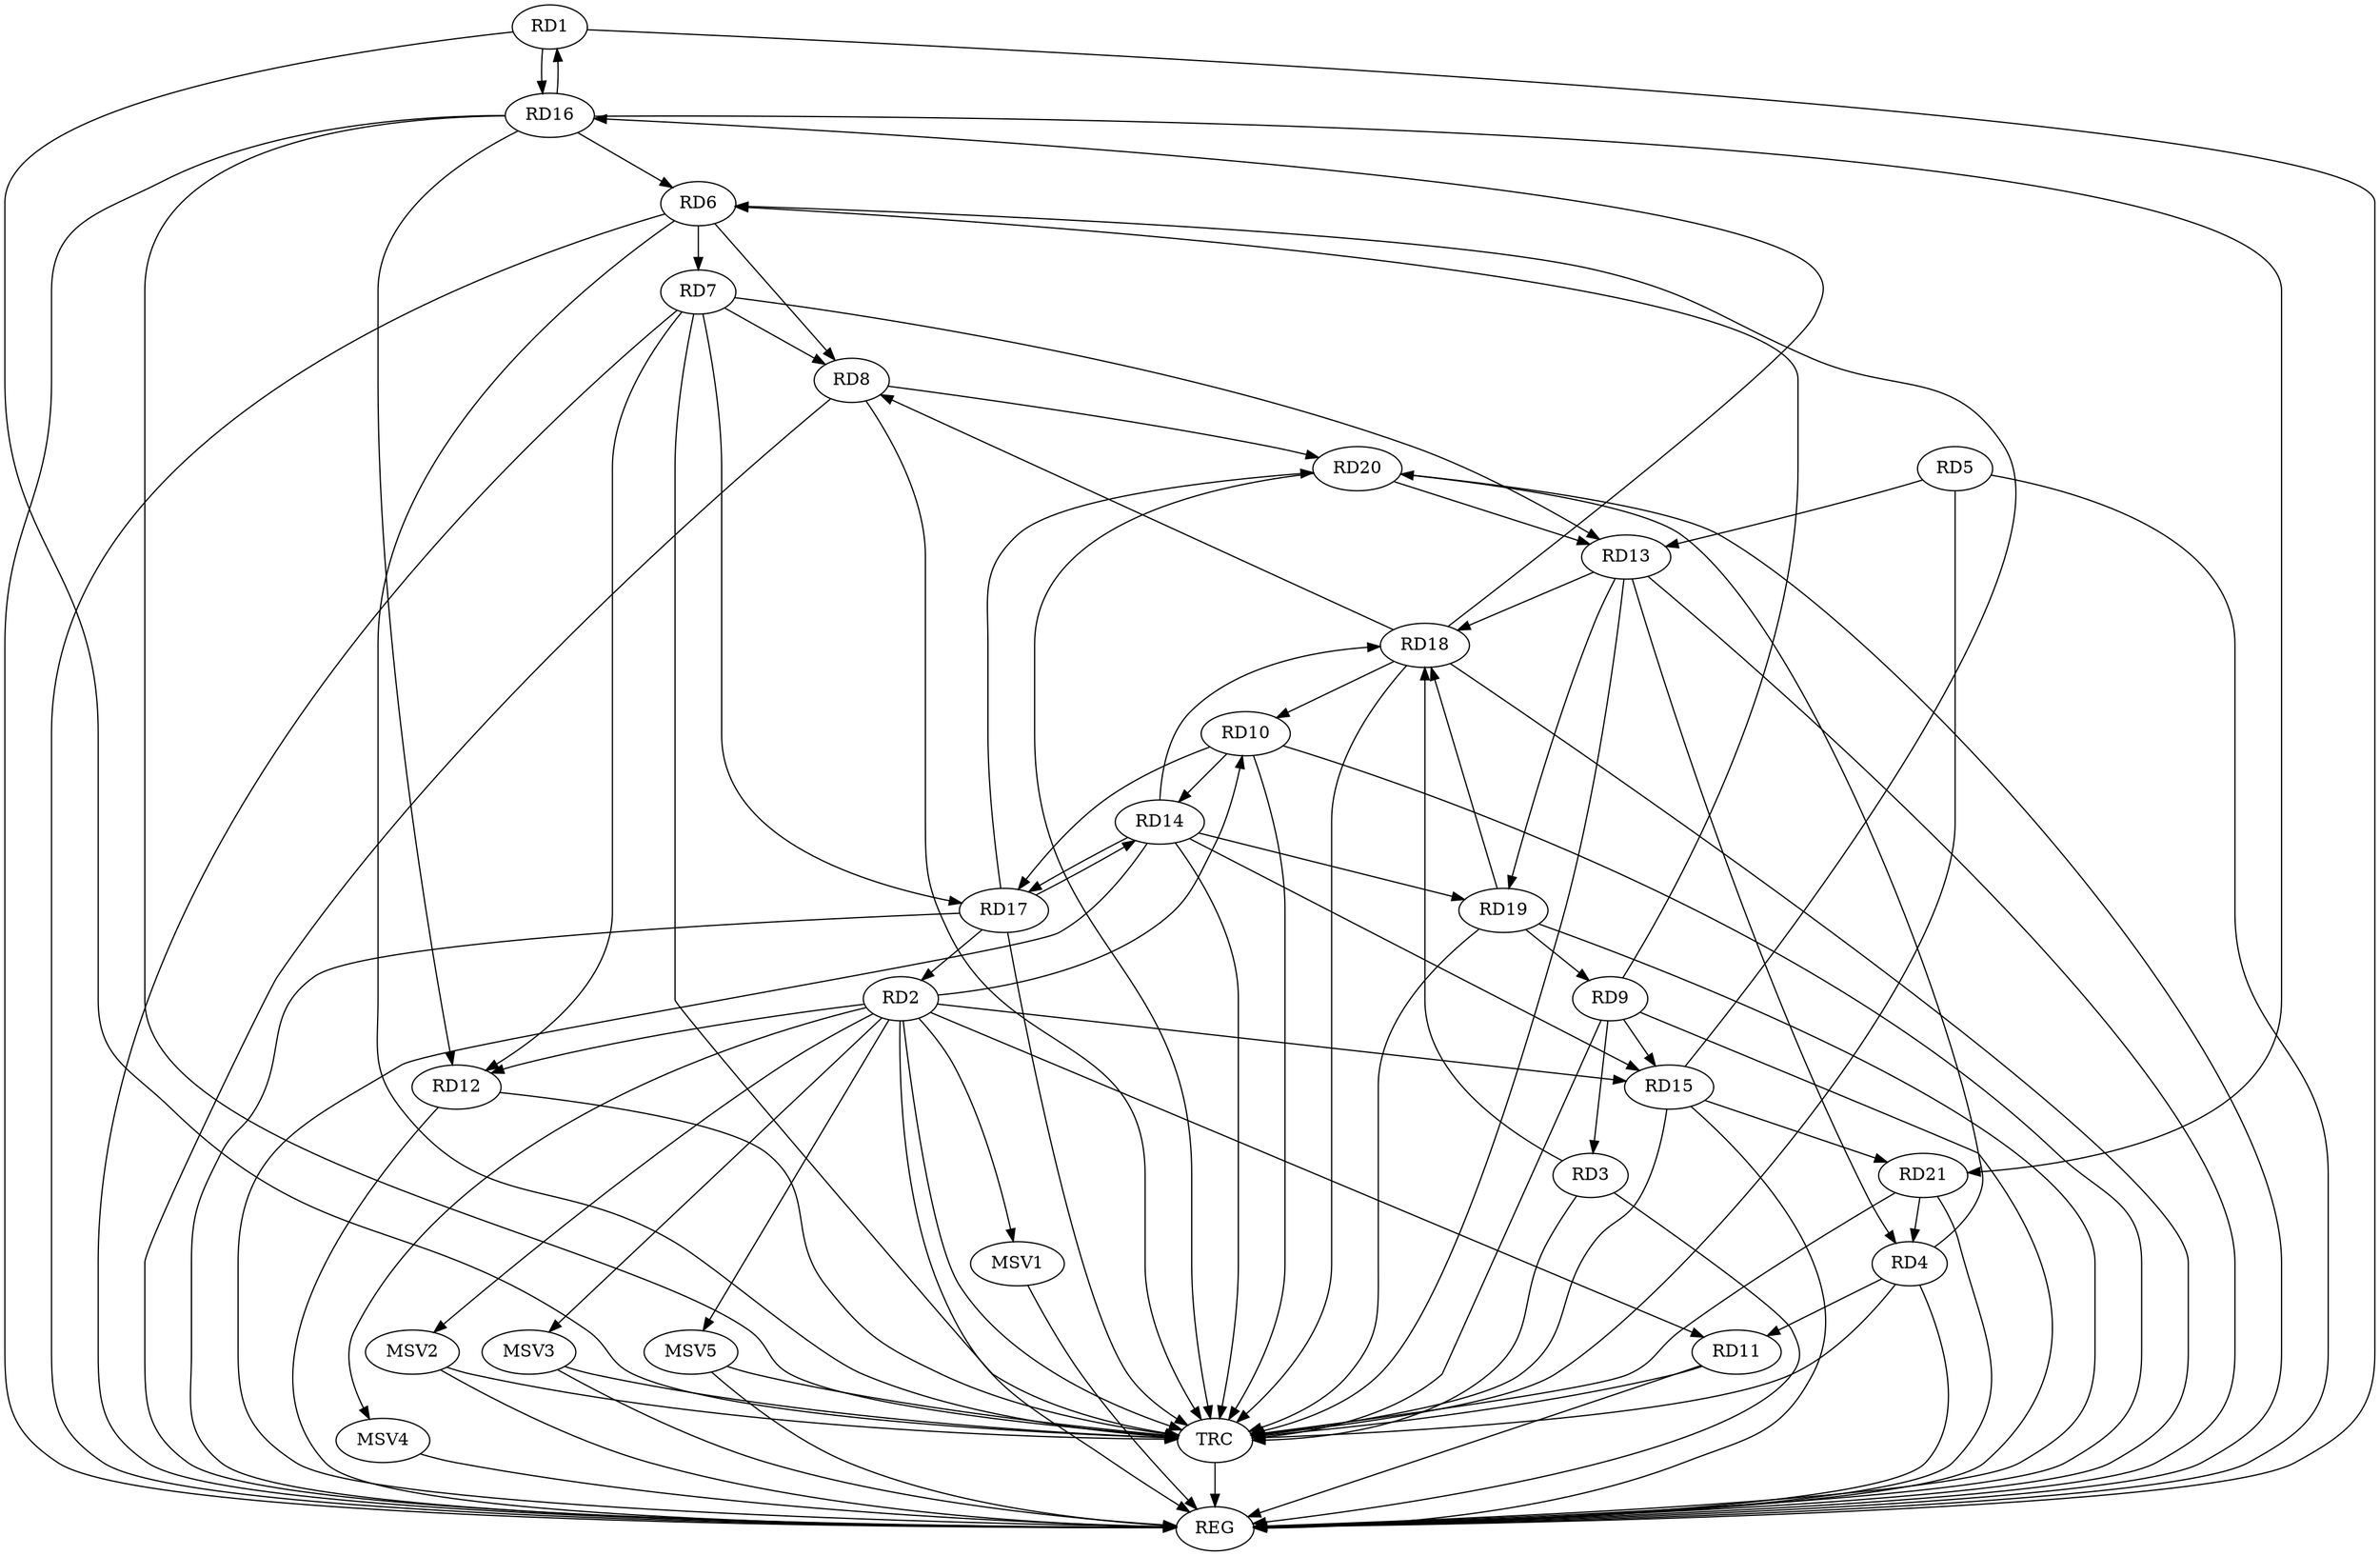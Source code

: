 strict digraph G {
  RD1 [ label="RD1" ];
  RD2 [ label="RD2" ];
  RD3 [ label="RD3" ];
  RD4 [ label="RD4" ];
  RD5 [ label="RD5" ];
  RD6 [ label="RD6" ];
  RD7 [ label="RD7" ];
  RD8 [ label="RD8" ];
  RD9 [ label="RD9" ];
  RD10 [ label="RD10" ];
  RD11 [ label="RD11" ];
  RD12 [ label="RD12" ];
  RD13 [ label="RD13" ];
  RD14 [ label="RD14" ];
  RD15 [ label="RD15" ];
  RD16 [ label="RD16" ];
  RD17 [ label="RD17" ];
  RD18 [ label="RD18" ];
  RD19 [ label="RD19" ];
  RD20 [ label="RD20" ];
  RD21 [ label="RD21" ];
  REG [ label="REG" ];
  TRC [ label="TRC" ];
  MSV1 [ label="MSV1" ];
  MSV2 [ label="MSV2" ];
  MSV3 [ label="MSV3" ];
  MSV4 [ label="MSV4" ];
  MSV5 [ label="MSV5" ];
  RD1 -> RD16;
  RD16 -> RD1;
  RD2 -> RD10;
  RD2 -> RD11;
  RD2 -> RD12;
  RD2 -> RD15;
  RD17 -> RD2;
  RD9 -> RD3;
  RD3 -> RD18;
  RD4 -> RD11;
  RD13 -> RD4;
  RD4 -> RD20;
  RD21 -> RD4;
  RD5 -> RD13;
  RD6 -> RD7;
  RD6 -> RD8;
  RD9 -> RD6;
  RD15 -> RD6;
  RD16 -> RD6;
  RD7 -> RD8;
  RD7 -> RD12;
  RD7 -> RD13;
  RD7 -> RD17;
  RD18 -> RD8;
  RD8 -> RD20;
  RD9 -> RD15;
  RD19 -> RD9;
  RD10 -> RD14;
  RD10 -> RD17;
  RD18 -> RD10;
  RD16 -> RD12;
  RD13 -> RD18;
  RD13 -> RD19;
  RD20 -> RD13;
  RD14 -> RD15;
  RD14 -> RD17;
  RD17 -> RD14;
  RD14 -> RD18;
  RD14 -> RD19;
  RD15 -> RD21;
  RD18 -> RD16;
  RD16 -> RD21;
  RD17 -> RD20;
  RD19 -> RD18;
  RD1 -> REG;
  RD2 -> REG;
  RD3 -> REG;
  RD4 -> REG;
  RD5 -> REG;
  RD6 -> REG;
  RD7 -> REG;
  RD8 -> REG;
  RD9 -> REG;
  RD10 -> REG;
  RD11 -> REG;
  RD12 -> REG;
  RD13 -> REG;
  RD14 -> REG;
  RD15 -> REG;
  RD16 -> REG;
  RD17 -> REG;
  RD18 -> REG;
  RD19 -> REG;
  RD20 -> REG;
  RD21 -> REG;
  RD1 -> TRC;
  RD2 -> TRC;
  RD3 -> TRC;
  RD4 -> TRC;
  RD5 -> TRC;
  RD6 -> TRC;
  RD7 -> TRC;
  RD8 -> TRC;
  RD9 -> TRC;
  RD10 -> TRC;
  RD11 -> TRC;
  RD12 -> TRC;
  RD13 -> TRC;
  RD14 -> TRC;
  RD15 -> TRC;
  RD16 -> TRC;
  RD17 -> TRC;
  RD18 -> TRC;
  RD19 -> TRC;
  RD20 -> TRC;
  RD21 -> TRC;
  TRC -> REG;
  RD2 -> MSV1;
  MSV1 -> REG;
  RD2 -> MSV2;
  MSV2 -> REG;
  MSV2 -> TRC;
  RD2 -> MSV3;
  MSV3 -> REG;
  MSV3 -> TRC;
  RD2 -> MSV4;
  MSV4 -> REG;
  RD2 -> MSV5;
  MSV5 -> REG;
  MSV5 -> TRC;
}
